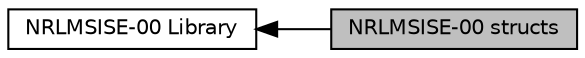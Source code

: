 digraph "NRLMSISE-00 structs"
{
  edge [fontname="Helvetica",fontsize="10",labelfontname="Helvetica",labelfontsize="10"];
  node [fontname="Helvetica",fontsize="10",shape=record];
  rankdir=LR;
  Node1 [label="NRLMSISE-00 Library",height=0.2,width=0.4,color="black", fillcolor="white", style="filled",URL="$group__nrlmsise.html"];
  Node0 [label="NRLMSISE-00 structs",height=0.2,width=0.4,color="black", fillcolor="grey75", style="filled", fontcolor="black"];
  Node1->Node0 [shape=plaintext, dir="back", style="solid"];
}
